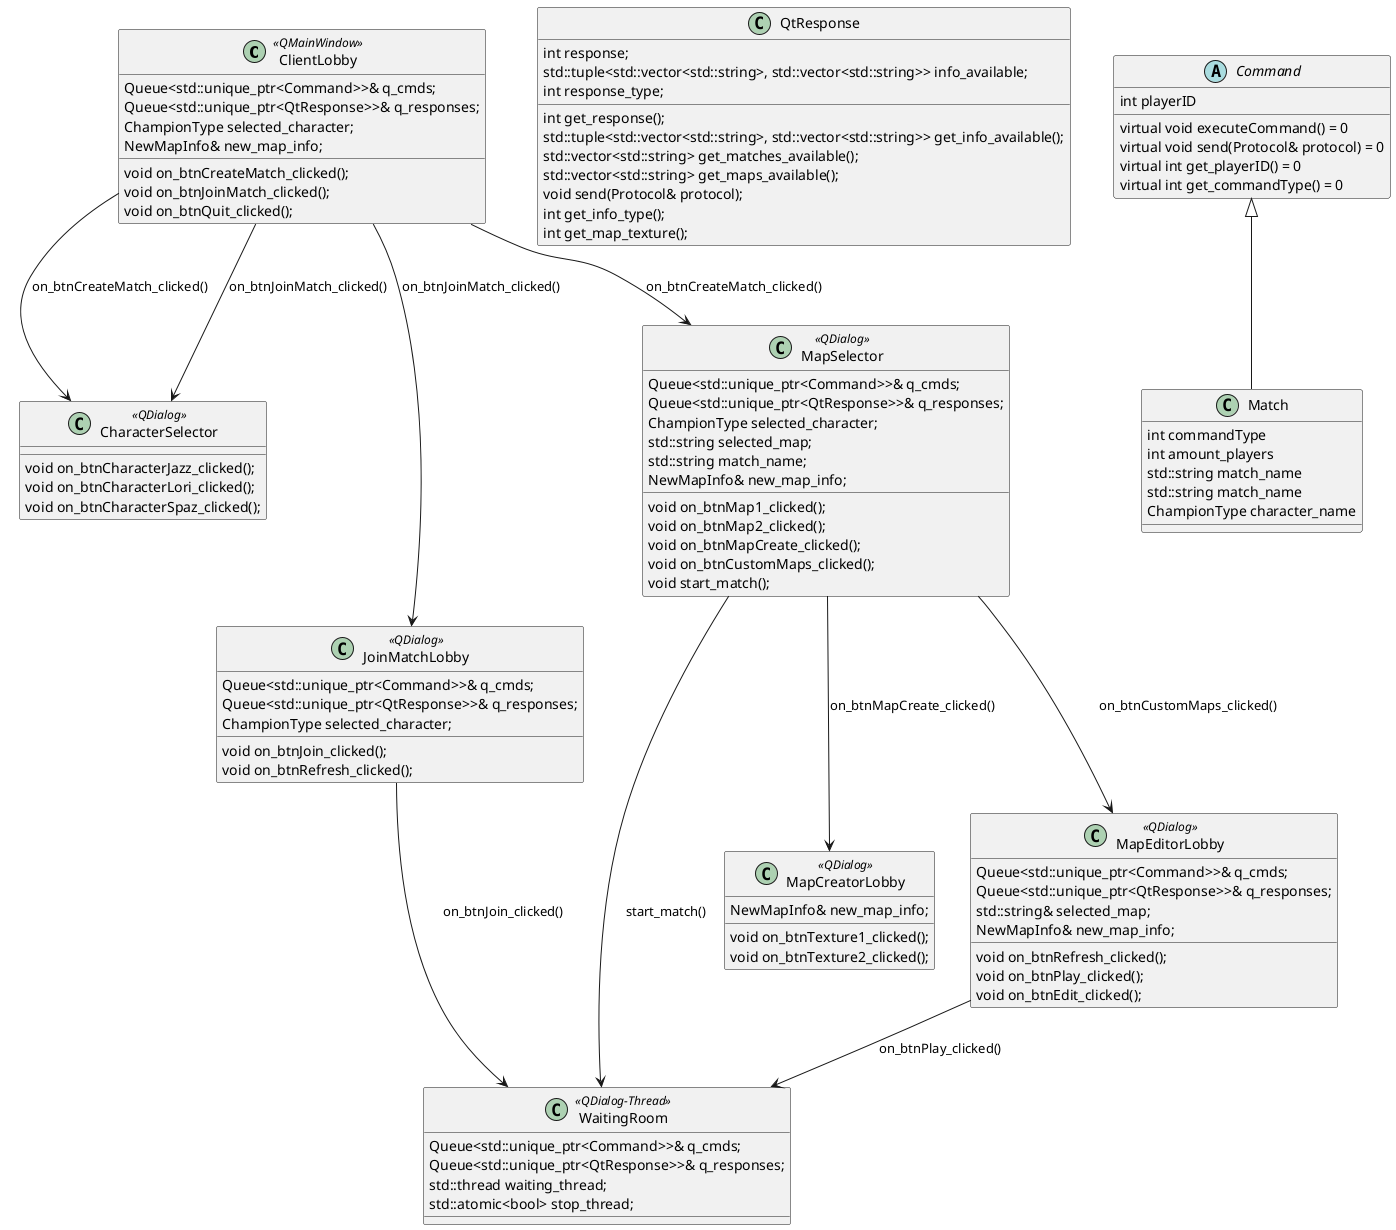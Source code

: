 https://www.plantuml.com/plantuml/png/pLMnRjim4Dtr5PoCTl3GZh8X170pD8YBsZ6GKJYBbuYeo5D8ggvTzDyhYx6hd0JMo134aybx9xx7ktUySXwiRtIL51Ku9nQLGkDlQRlTY_byjGHbxfMHjCioyJiHxM_LO8DpvsMQDaOzDPZNtiuNf3KOcMKJyPGNMhfP1BpoQtGr6OS1RvzNpqcB4dIjo6psDGg75HOUPLwKOA7zPmFe6-wMK7yr3pGH1dUvXZfNxIf4bV4JSTpo-Cit5cT9j_sJb1Haygqt2ulWSGc-AFEYKiKFb1y-pZZgXfJv7sRLADyF_qbETtbYVDTf89iUh_IBWeeUmtKoIYVy3HmExC1Ht2rPTGdkheR3ACEplAxWZDuxgZOlIKJq6Xyikd9KxZqehypZcaZtj4utfKMGRoYvW_lkLB4BdFAmxCN1arR5V4jKPUqErMV8MKzh0DvQxwzsGOtpjbNv3wEX7aPrvpG36b_bSTuARUudrYai_3aU3ZCYvh36UT8jqes2kjcQTwgE-_t2XM-J7JTUJ3ldi0dgcT8nI5_j2oxNKZ4gRzT7l0acmnw9tqNS_1pnlO9z97mj1xEy_o9EfzbmgeiqzgHSdXyUctXsiFn5v_QHRMP_-8dqPMiEHBA78SgGGGT7ZOxj9E7yk2T2uhWFUIxhOP56x9amx3XVtYZ95HhPwEel

@startuml
class ClientLobby <<QMainWindow>> {
    Queue<std::unique_ptr<Command>>& q_cmds;
    Queue<std::unique_ptr<QtResponse>>& q_responses;
    ChampionType selected_character;
    NewMapInfo& new_map_info;

    void on_btnCreateMatch_clicked();
    void on_btnJoinMatch_clicked();
    void on_btnQuit_clicked();
}

class CharacterSelector <<QDialog>> {
    void on_btnCharacterJazz_clicked();
    void on_btnCharacterLori_clicked();
    void on_btnCharacterSpaz_clicked();
}

class JoinMatchLobby <<QDialog>> {
    Queue<std::unique_ptr<Command>>& q_cmds;
    Queue<std::unique_ptr<QtResponse>>& q_responses;
    ChampionType selected_character;
    void on_btnJoin_clicked();
    void on_btnRefresh_clicked();
}

class WaitingRoom <<QDialog-Thread>> {
    Queue<std::unique_ptr<Command>>& q_cmds;
    Queue<std::unique_ptr<QtResponse>>& q_responses;
    std::thread waiting_thread;
    std::atomic<bool> stop_thread;
}

class MapSelector <<QDialog>> {
    Queue<std::unique_ptr<Command>>& q_cmds;
    Queue<std::unique_ptr<QtResponse>>& q_responses;
    ChampionType selected_character;
    std::string selected_map;
    std::string match_name;
    NewMapInfo& new_map_info;
    void on_btnMap1_clicked();
    void on_btnMap2_clicked();
    void on_btnMapCreate_clicked();
    void on_btnCustomMaps_clicked();
    void start_match();

}

class MapCreatorLobby <<QDialog>> {
    NewMapInfo& new_map_info;
    void on_btnTexture1_clicked();
    void on_btnTexture2_clicked();
}

class MapEditorLobby <<QDialog>> {
    Queue<std::unique_ptr<Command>>& q_cmds;
    Queue<std::unique_ptr<QtResponse>>& q_responses;
    std::string& selected_map;
    NewMapInfo& new_map_info;
    void on_btnRefresh_clicked();
    void on_btnPlay_clicked();
    void on_btnEdit_clicked();
}







class QtResponse {
    int response;
    std::tuple<std::vector<std::string>, std::vector<std::string>> info_available;
    int response_type;

    int get_response();
    std::tuple<std::vector<std::string>, std::vector<std::string>> get_info_available();
    std::vector<std::string> get_matches_available();
    std::vector<std::string> get_maps_available(); 
    void send(Protocol& protocol);
    int get_info_type();
    int get_map_texture();
}



abstract class Command {
    int playerID
    virtual void executeCommand() = 0
    virtual void send(Protocol& protocol) = 0
    virtual int get_playerID() = 0
    virtual int get_commandType() = 0
}

class Match {
   int commandType
   int amount_players
   std::string match_name
   std::string match_name
   ChampionType character_name
}








ClientLobby --> CharacterSelector : on_btnCreateMatch_clicked()
ClientLobby --> CharacterSelector : on_btnJoinMatch_clicked()
ClientLobby --> MapSelector : on_btnCreateMatch_clicked()
MapSelector --> WaitingRoom : start_match()

ClientLobby --> JoinMatchLobby : on_btnJoinMatch_clicked()
JoinMatchLobby --> WaitingRoom : on_btnJoin_clicked()


MapSelector --> MapCreatorLobby : on_btnMapCreate_clicked()
MapSelector --> MapEditorLobby : on_btnCustomMaps_clicked()
MapEditorLobby --> WaitingRoom : on_btnPlay_clicked()

Command <|-- Match
@enduml
